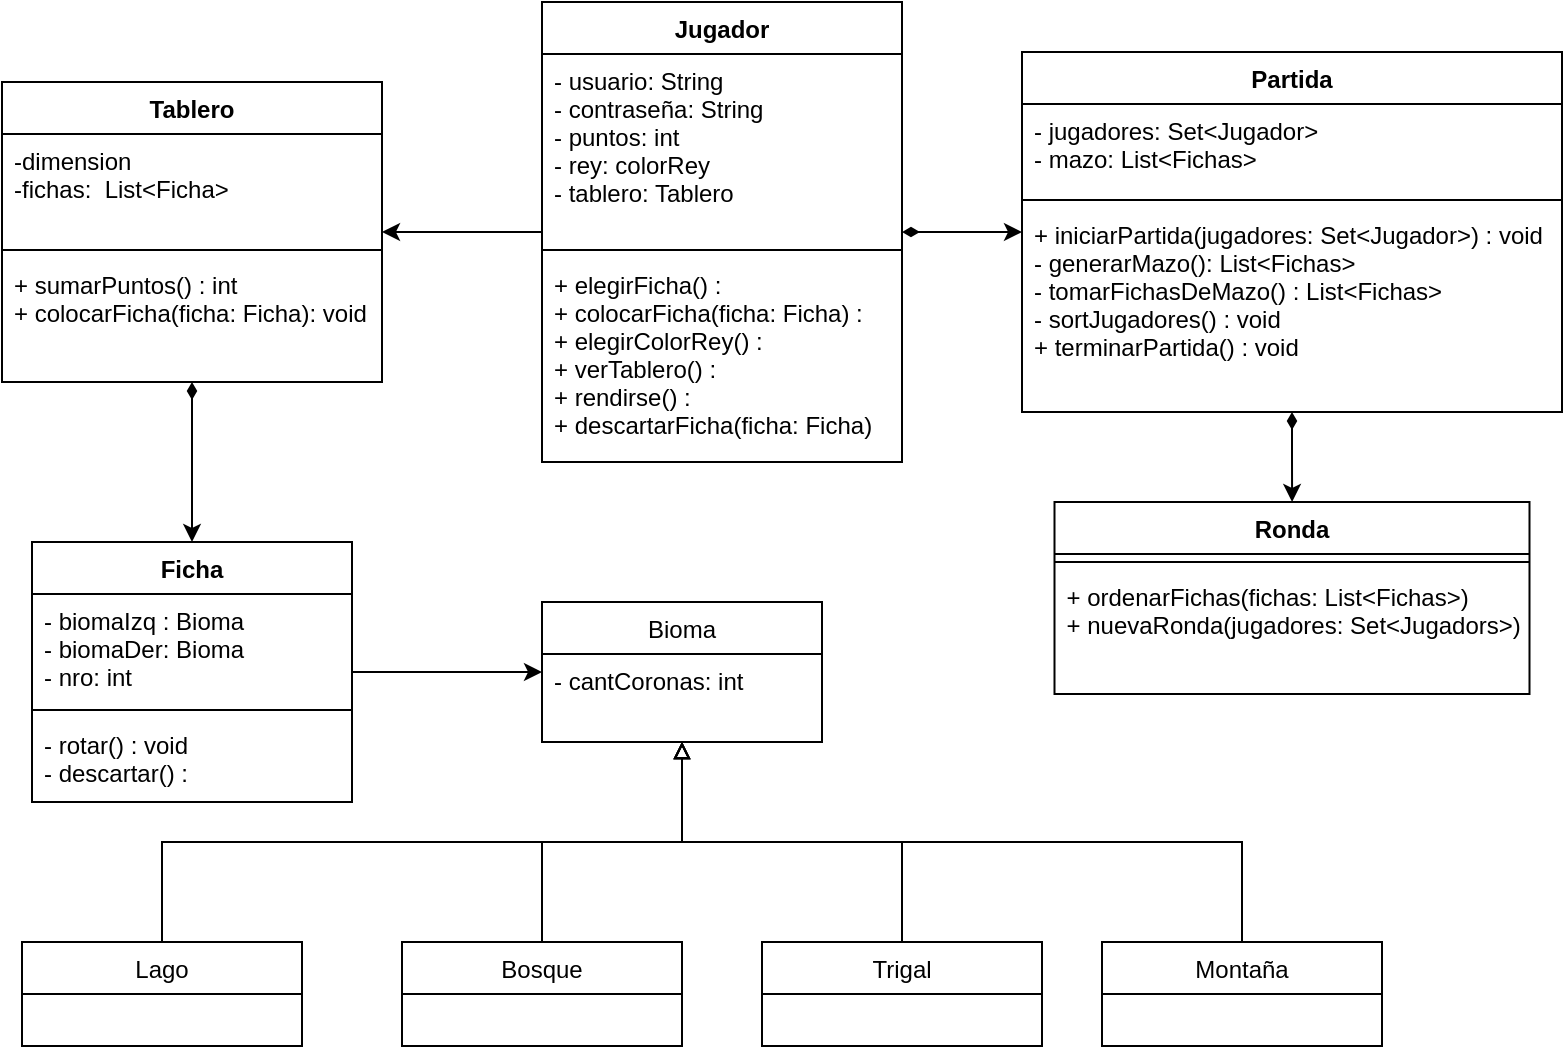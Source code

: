 <mxfile version="14.6.6" type="device"><diagram id="PIU3dirWzaomz6qotBei" name="Page-1"><mxGraphModel dx="868" dy="450" grid="1" gridSize="10" guides="1" tooltips="1" connect="1" arrows="1" fold="1" page="1" pageScale="1" pageWidth="827" pageHeight="1169" math="0" shadow="0"><root><mxCell id="0"/><mxCell id="1" parent="0"/><mxCell id="X6XncWk7jnmdOIyjEq1A-51" style="edgeStyle=orthogonalEdgeStyle;rounded=0;orthogonalLoop=1;jettySize=auto;html=1;exitX=0.5;exitY=0;exitDx=0;exitDy=0;startArrow=none;startFill=0;endArrow=block;endFill=0;strokeColor=#000000;" edge="1" parent="1" source="1cwoO-9prbhsKtwVbkyY-30" target="1cwoO-9prbhsKtwVbkyY-44"><mxGeometry relative="1" as="geometry"/></mxCell><mxCell id="1cwoO-9prbhsKtwVbkyY-30" value="Bosque" style="swimlane;fontStyle=0;childLayout=stackLayout;horizontal=1;startSize=26;fillColor=none;horizontalStack=0;resizeParent=1;resizeParentMax=0;resizeLast=0;collapsible=1;marginBottom=0;" parent="1" vertex="1"><mxGeometry x="240" y="490" width="140" height="52" as="geometry"/></mxCell><mxCell id="X6XncWk7jnmdOIyjEq1A-53" style="edgeStyle=orthogonalEdgeStyle;rounded=0;orthogonalLoop=1;jettySize=auto;html=1;exitX=0.5;exitY=0;exitDx=0;exitDy=0;startArrow=none;startFill=0;endArrow=block;endFill=0;strokeColor=#000000;" edge="1" parent="1" source="1cwoO-9prbhsKtwVbkyY-34" target="1cwoO-9prbhsKtwVbkyY-44"><mxGeometry relative="1" as="geometry"/></mxCell><mxCell id="1cwoO-9prbhsKtwVbkyY-34" value="Montaña" style="swimlane;fontStyle=0;childLayout=stackLayout;horizontal=1;startSize=26;fillColor=none;horizontalStack=0;resizeParent=1;resizeParentMax=0;resizeLast=0;collapsible=1;marginBottom=0;" parent="1" vertex="1"><mxGeometry x="590" y="490" width="140" height="52" as="geometry"/></mxCell><mxCell id="X6XncWk7jnmdOIyjEq1A-52" style="edgeStyle=orthogonalEdgeStyle;rounded=0;orthogonalLoop=1;jettySize=auto;html=1;exitX=0.5;exitY=0;exitDx=0;exitDy=0;startArrow=none;startFill=0;endArrow=block;endFill=0;strokeColor=#000000;" edge="1" parent="1" source="1cwoO-9prbhsKtwVbkyY-38" target="1cwoO-9prbhsKtwVbkyY-44"><mxGeometry relative="1" as="geometry"/></mxCell><mxCell id="1cwoO-9prbhsKtwVbkyY-38" value="Trigal" style="swimlane;fontStyle=0;childLayout=stackLayout;horizontal=1;startSize=26;fillColor=none;horizontalStack=0;resizeParent=1;resizeParentMax=0;resizeLast=0;collapsible=1;marginBottom=0;" parent="1" vertex="1"><mxGeometry x="420" y="490" width="140" height="52" as="geometry"/></mxCell><mxCell id="1cwoO-9prbhsKtwVbkyY-44" value="Bioma" style="swimlane;fontStyle=0;childLayout=stackLayout;horizontal=1;startSize=26;fillColor=none;horizontalStack=0;resizeParent=1;resizeParentMax=0;resizeLast=0;collapsible=1;marginBottom=0;" parent="1" vertex="1"><mxGeometry x="310" y="320" width="140" height="70" as="geometry"/></mxCell><mxCell id="1cwoO-9prbhsKtwVbkyY-45" value="- cantCoronas: int&#10;" style="text;strokeColor=none;fillColor=none;align=left;verticalAlign=top;spacingLeft=4;spacingRight=4;overflow=hidden;rotatable=0;points=[[0,0.5],[1,0.5]];portConstraint=eastwest;" parent="1cwoO-9prbhsKtwVbkyY-44" vertex="1"><mxGeometry y="26" width="140" height="44" as="geometry"/></mxCell><mxCell id="X6XncWk7jnmdOIyjEq1A-50" style="edgeStyle=orthogonalEdgeStyle;rounded=0;orthogonalLoop=1;jettySize=auto;html=1;exitX=0.5;exitY=0;exitDx=0;exitDy=0;startArrow=none;startFill=0;endArrow=block;endFill=0;strokeColor=#000000;" edge="1" parent="1" source="1cwoO-9prbhsKtwVbkyY-56" target="1cwoO-9prbhsKtwVbkyY-44"><mxGeometry relative="1" as="geometry"/></mxCell><mxCell id="1cwoO-9prbhsKtwVbkyY-56" value="Lago" style="swimlane;fontStyle=0;childLayout=stackLayout;horizontal=1;startSize=26;fillColor=none;horizontalStack=0;resizeParent=1;resizeParentMax=0;resizeLast=0;collapsible=1;marginBottom=0;" parent="1" vertex="1"><mxGeometry x="50" y="490" width="140" height="52" as="geometry"/></mxCell><mxCell id="X6XncWk7jnmdOIyjEq1A-20" value="" style="edgeStyle=orthogonalEdgeStyle;rounded=0;orthogonalLoop=1;jettySize=auto;html=1;startArrow=none;startFill=0;" edge="1" parent="1" source="X6XncWk7jnmdOIyjEq1A-10" target="X6XncWk7jnmdOIyjEq1A-16"><mxGeometry relative="1" as="geometry"/></mxCell><mxCell id="X6XncWk7jnmdOIyjEq1A-26" value="" style="edgeStyle=orthogonalEdgeStyle;rounded=0;orthogonalLoop=1;jettySize=auto;html=1;startArrow=diamondThin;startFill=1;strokeColor=#000000;" edge="1" parent="1" source="X6XncWk7jnmdOIyjEq1A-10" target="X6XncWk7jnmdOIyjEq1A-22"><mxGeometry relative="1" as="geometry"/></mxCell><mxCell id="X6XncWk7jnmdOIyjEq1A-36" value="" style="edgeStyle=orthogonalEdgeStyle;rounded=0;orthogonalLoop=1;jettySize=auto;html=1;startArrow=diamondThin;startFill=1;strokeColor=#000000;" edge="1" parent="1" source="X6XncWk7jnmdOIyjEq1A-16" target="X6XncWk7jnmdOIyjEq1A-32"><mxGeometry relative="1" as="geometry"><Array as="points"/></mxGeometry></mxCell><mxCell id="X6XncWk7jnmdOIyjEq1A-10" value="Jugador" style="swimlane;fontStyle=1;align=center;verticalAlign=top;childLayout=stackLayout;horizontal=1;startSize=26;horizontalStack=0;resizeParent=1;resizeParentMax=0;resizeLast=0;collapsible=1;marginBottom=0;" vertex="1" parent="1"><mxGeometry x="310" y="20" width="180" height="230" as="geometry"/></mxCell><mxCell id="X6XncWk7jnmdOIyjEq1A-11" value="- usuario: String&#10;- contraseña: String&#10;- puntos: int&#10;- rey: colorRey&#10;- tablero: Tablero" style="text;strokeColor=none;fillColor=none;align=left;verticalAlign=top;spacingLeft=4;spacingRight=4;overflow=hidden;rotatable=0;points=[[0,0.5],[1,0.5]];portConstraint=eastwest;" vertex="1" parent="X6XncWk7jnmdOIyjEq1A-10"><mxGeometry y="26" width="180" height="94" as="geometry"/></mxCell><mxCell id="X6XncWk7jnmdOIyjEq1A-12" value="" style="line;strokeWidth=1;fillColor=none;align=left;verticalAlign=middle;spacingTop=-1;spacingLeft=3;spacingRight=3;rotatable=0;labelPosition=right;points=[];portConstraint=eastwest;" vertex="1" parent="X6XncWk7jnmdOIyjEq1A-10"><mxGeometry y="120" width="180" height="8" as="geometry"/></mxCell><mxCell id="X6XncWk7jnmdOIyjEq1A-13" value="+ elegirFicha() : &#10;+ colocarFicha(ficha: Ficha) :&#10;+ elegirColorRey() :&#10;+ verTablero() :&#10;+ rendirse() :&#10;+ descartarFicha(ficha: Ficha)" style="text;strokeColor=none;fillColor=none;align=left;verticalAlign=top;spacingLeft=4;spacingRight=4;overflow=hidden;rotatable=0;points=[[0,0.5],[1,0.5]];portConstraint=eastwest;" vertex="1" parent="X6XncWk7jnmdOIyjEq1A-10"><mxGeometry y="128" width="180" height="102" as="geometry"/></mxCell><mxCell id="X6XncWk7jnmdOIyjEq1A-16" value="Tablero" style="swimlane;fontStyle=1;align=center;verticalAlign=top;childLayout=stackLayout;horizontal=1;startSize=26;horizontalStack=0;resizeParent=1;resizeParentMax=0;resizeLast=0;collapsible=1;marginBottom=0;" vertex="1" parent="1"><mxGeometry x="40" y="60" width="190" height="150" as="geometry"/></mxCell><mxCell id="X6XncWk7jnmdOIyjEq1A-17" value="-dimension&#10;-fichas:  List&lt;Ficha&gt;" style="text;strokeColor=none;fillColor=none;align=left;verticalAlign=top;spacingLeft=4;spacingRight=4;overflow=hidden;rotatable=0;points=[[0,0.5],[1,0.5]];portConstraint=eastwest;" vertex="1" parent="X6XncWk7jnmdOIyjEq1A-16"><mxGeometry y="26" width="190" height="54" as="geometry"/></mxCell><mxCell id="X6XncWk7jnmdOIyjEq1A-18" value="" style="line;strokeWidth=1;fillColor=none;align=left;verticalAlign=middle;spacingTop=-1;spacingLeft=3;spacingRight=3;rotatable=0;labelPosition=right;points=[];portConstraint=eastwest;" vertex="1" parent="X6XncWk7jnmdOIyjEq1A-16"><mxGeometry y="80" width="190" height="8" as="geometry"/></mxCell><mxCell id="X6XncWk7jnmdOIyjEq1A-19" value="+ sumarPuntos() : int&#10;+ colocarFicha(ficha: Ficha): void" style="text;strokeColor=none;fillColor=none;align=left;verticalAlign=top;spacingLeft=4;spacingRight=4;overflow=hidden;rotatable=0;points=[[0,0.5],[1,0.5]];portConstraint=eastwest;" vertex="1" parent="X6XncWk7jnmdOIyjEq1A-16"><mxGeometry y="88" width="190" height="62" as="geometry"/></mxCell><mxCell id="X6XncWk7jnmdOIyjEq1A-31" value="" style="edgeStyle=orthogonalEdgeStyle;rounded=0;orthogonalLoop=1;jettySize=auto;html=1;startArrow=diamondThin;startFill=1;strokeColor=#000000;" edge="1" parent="1" source="X6XncWk7jnmdOIyjEq1A-22" target="X6XncWk7jnmdOIyjEq1A-27"><mxGeometry relative="1" as="geometry"/></mxCell><mxCell id="X6XncWk7jnmdOIyjEq1A-22" value="Partida" style="swimlane;fontStyle=1;align=center;verticalAlign=top;childLayout=stackLayout;horizontal=1;startSize=26;horizontalStack=0;resizeParent=1;resizeParentMax=0;resizeLast=0;collapsible=1;marginBottom=0;" vertex="1" parent="1"><mxGeometry x="550" y="45" width="270" height="180" as="geometry"/></mxCell><mxCell id="X6XncWk7jnmdOIyjEq1A-23" value="- jugadores: Set&lt;Jugador&gt;&#10;- mazo: List&lt;Fichas&gt;" style="text;strokeColor=none;fillColor=none;align=left;verticalAlign=top;spacingLeft=4;spacingRight=4;overflow=hidden;rotatable=0;points=[[0,0.5],[1,0.5]];portConstraint=eastwest;" vertex="1" parent="X6XncWk7jnmdOIyjEq1A-22"><mxGeometry y="26" width="270" height="44" as="geometry"/></mxCell><mxCell id="X6XncWk7jnmdOIyjEq1A-24" value="" style="line;strokeWidth=1;fillColor=none;align=left;verticalAlign=middle;spacingTop=-1;spacingLeft=3;spacingRight=3;rotatable=0;labelPosition=right;points=[];portConstraint=eastwest;" vertex="1" parent="X6XncWk7jnmdOIyjEq1A-22"><mxGeometry y="70" width="270" height="8" as="geometry"/></mxCell><mxCell id="X6XncWk7jnmdOIyjEq1A-25" value="+ iniciarPartida(jugadores: Set&lt;Jugador&gt;) : void&#10;- generarMazo(): List&lt;Fichas&gt;&#10;- tomarFichasDeMazo() : List&lt;Fichas&gt;&#10;- sortJugadores() : void&#10;+ terminarPartida() : void&#10;" style="text;strokeColor=none;fillColor=none;align=left;verticalAlign=top;spacingLeft=4;spacingRight=4;overflow=hidden;rotatable=0;points=[[0,0.5],[1,0.5]];portConstraint=eastwest;" vertex="1" parent="X6XncWk7jnmdOIyjEq1A-22"><mxGeometry y="78" width="270" height="102" as="geometry"/></mxCell><mxCell id="X6XncWk7jnmdOIyjEq1A-27" value="Ronda" style="swimlane;fontStyle=1;align=center;verticalAlign=top;childLayout=stackLayout;horizontal=1;startSize=26;horizontalStack=0;resizeParent=1;resizeParentMax=0;resizeLast=0;collapsible=1;marginBottom=0;" vertex="1" parent="1"><mxGeometry x="566.25" y="270" width="237.5" height="96" as="geometry"/></mxCell><mxCell id="X6XncWk7jnmdOIyjEq1A-29" value="" style="line;strokeWidth=1;fillColor=none;align=left;verticalAlign=middle;spacingTop=-1;spacingLeft=3;spacingRight=3;rotatable=0;labelPosition=right;points=[];portConstraint=eastwest;" vertex="1" parent="X6XncWk7jnmdOIyjEq1A-27"><mxGeometry y="26" width="237.5" height="8" as="geometry"/></mxCell><mxCell id="X6XncWk7jnmdOIyjEq1A-30" value="+ ordenarFichas(fichas: List&lt;Fichas&gt;)&#10;+ nuevaRonda(jugadores: Set&lt;Jugadors&gt;)" style="text;strokeColor=none;fillColor=none;align=left;verticalAlign=top;spacingLeft=4;spacingRight=4;overflow=hidden;rotatable=0;points=[[0,0.5],[1,0.5]];portConstraint=eastwest;" vertex="1" parent="X6XncWk7jnmdOIyjEq1A-27"><mxGeometry y="34" width="237.5" height="62" as="geometry"/></mxCell><mxCell id="X6XncWk7jnmdOIyjEq1A-32" value="Ficha" style="swimlane;fontStyle=1;align=center;verticalAlign=top;childLayout=stackLayout;horizontal=1;startSize=26;horizontalStack=0;resizeParent=1;resizeParentMax=0;resizeLast=0;collapsible=1;marginBottom=0;" vertex="1" parent="1"><mxGeometry x="55" y="290" width="160" height="130" as="geometry"/></mxCell><mxCell id="X6XncWk7jnmdOIyjEq1A-33" value="- biomaIzq : Bioma&#10;- biomaDer: Bioma&#10;- nro: int" style="text;strokeColor=none;fillColor=none;align=left;verticalAlign=top;spacingLeft=4;spacingRight=4;overflow=hidden;rotatable=0;points=[[0,0.5],[1,0.5]];portConstraint=eastwest;" vertex="1" parent="X6XncWk7jnmdOIyjEq1A-32"><mxGeometry y="26" width="160" height="54" as="geometry"/></mxCell><mxCell id="X6XncWk7jnmdOIyjEq1A-34" value="" style="line;strokeWidth=1;fillColor=none;align=left;verticalAlign=middle;spacingTop=-1;spacingLeft=3;spacingRight=3;rotatable=0;labelPosition=right;points=[];portConstraint=eastwest;" vertex="1" parent="X6XncWk7jnmdOIyjEq1A-32"><mxGeometry y="80" width="160" height="8" as="geometry"/></mxCell><mxCell id="X6XncWk7jnmdOIyjEq1A-35" value="- rotar() : void&#10;- descartar() :" style="text;strokeColor=none;fillColor=none;align=left;verticalAlign=top;spacingLeft=4;spacingRight=4;overflow=hidden;rotatable=0;points=[[0,0.5],[1,0.5]];portConstraint=eastwest;" vertex="1" parent="X6XncWk7jnmdOIyjEq1A-32"><mxGeometry y="88" width="160" height="42" as="geometry"/></mxCell><mxCell id="X6XncWk7jnmdOIyjEq1A-48" value="" style="endArrow=classic;html=1;strokeColor=#000000;edgeStyle=orthogonalEdgeStyle;" edge="1" parent="1" source="X6XncWk7jnmdOIyjEq1A-32" target="1cwoO-9prbhsKtwVbkyY-44"><mxGeometry width="50" height="50" relative="1" as="geometry"><mxPoint x="360" y="450" as="sourcePoint"/><mxPoint x="410" y="400" as="targetPoint"/></mxGeometry></mxCell></root></mxGraphModel></diagram></mxfile>